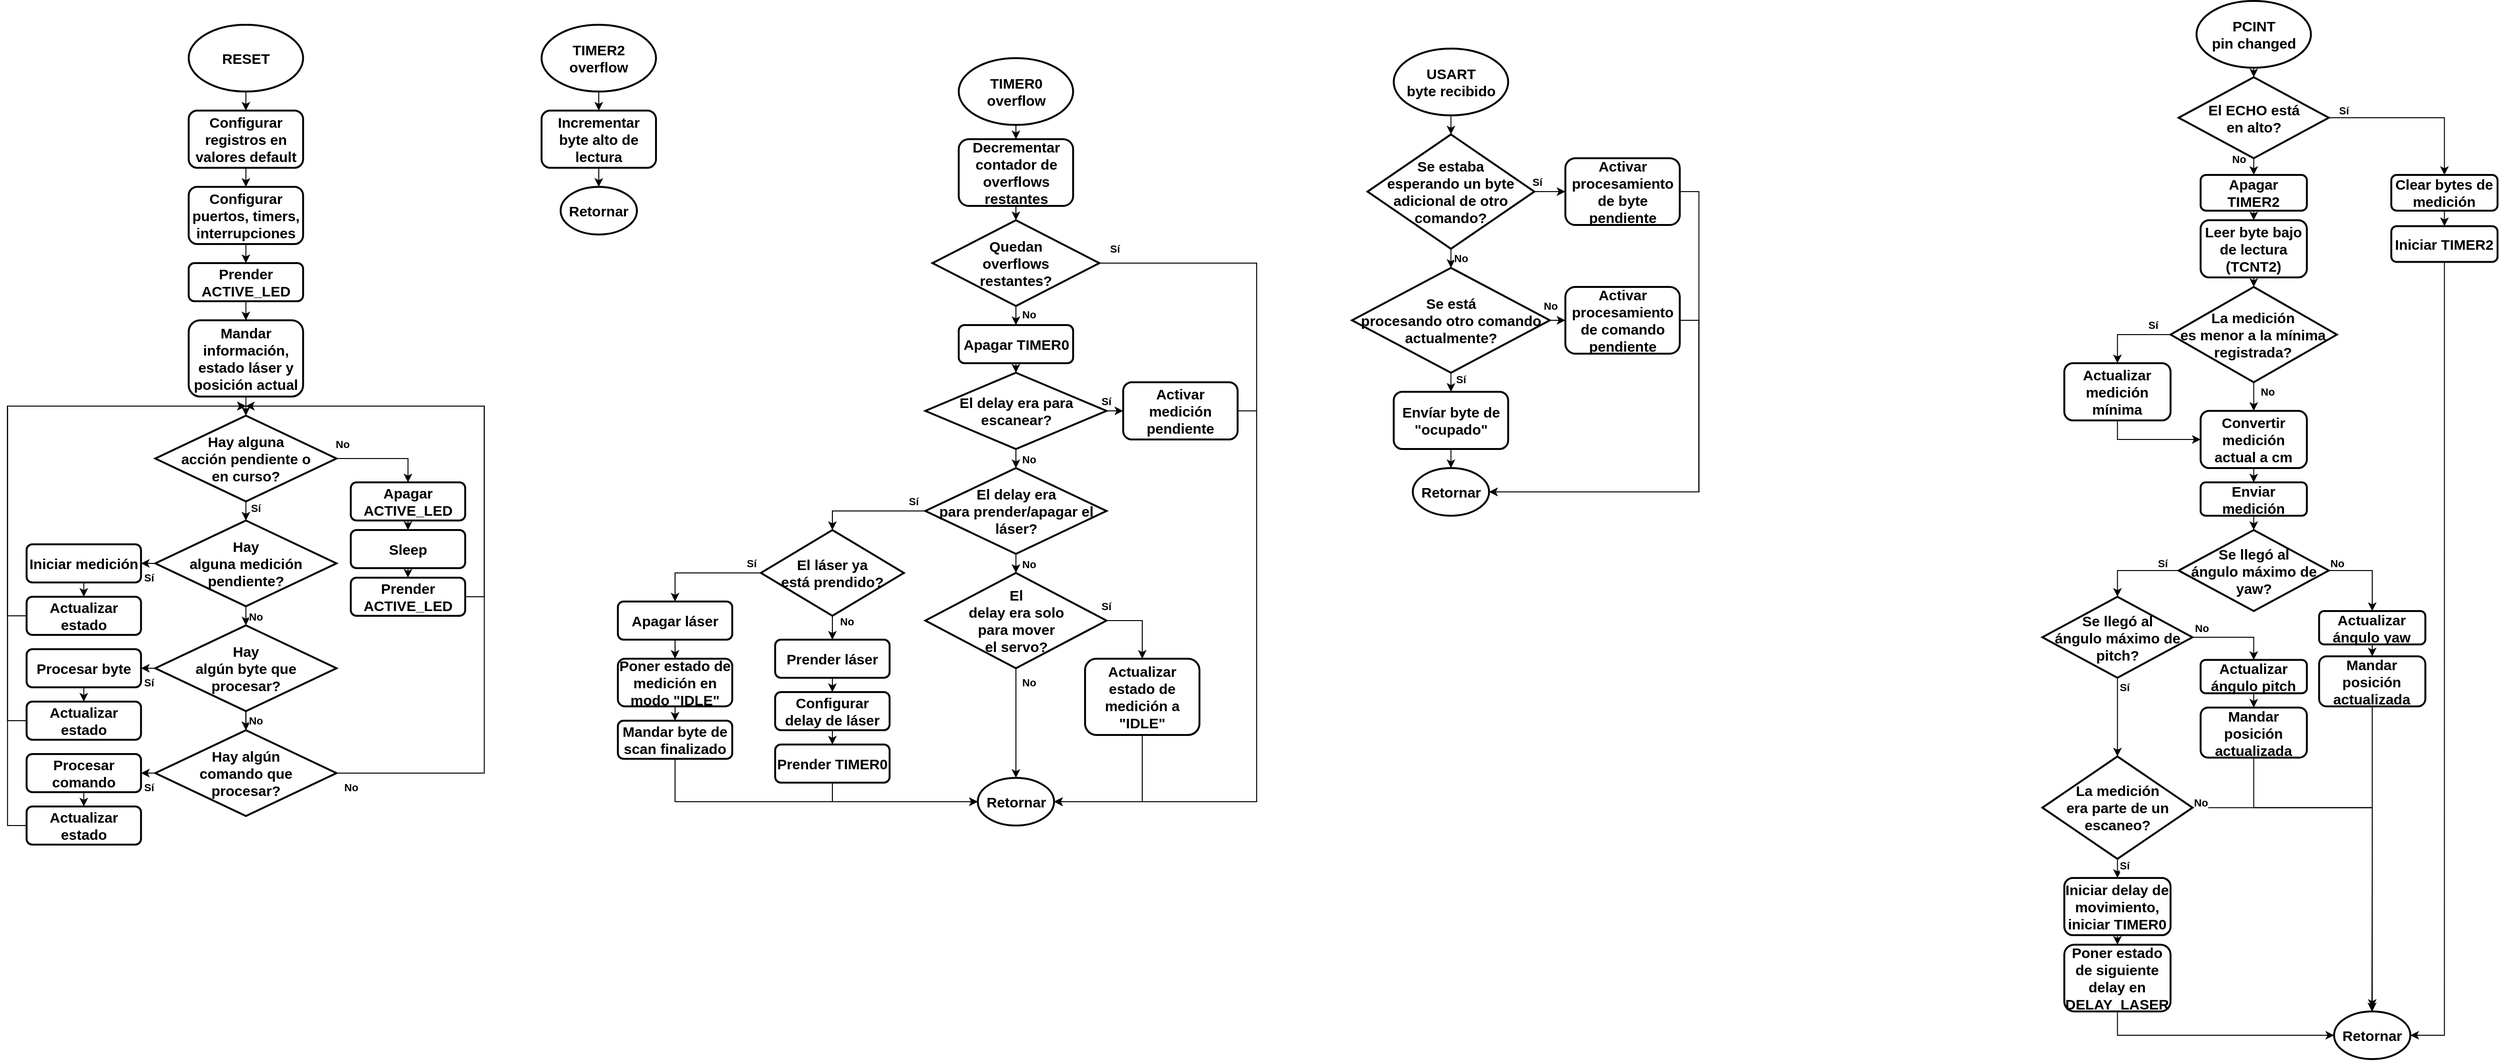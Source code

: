 <mxfile version="22.0.3" type="device">
  <diagram name="Page-1" id="x4ie3Mzu1vXqjYMbx4W9">
    <mxGraphModel dx="2922" dy="1228" grid="1" gridSize="10" guides="1" tooltips="1" connect="1" arrows="1" fold="1" page="1" pageScale="1" pageWidth="850" pageHeight="1100" math="0" shadow="0">
      <root>
        <mxCell id="0" />
        <mxCell id="1" parent="0" />
        <mxCell id="EXDuGgkbZWvS8G7htx2T-24" style="edgeStyle=orthogonalEdgeStyle;rounded=0;orthogonalLoop=1;jettySize=auto;html=1;exitX=0.5;exitY=1;exitDx=0;exitDy=0;entryX=0.5;entryY=0;entryDx=0;entryDy=0;" parent="1" source="EXDuGgkbZWvS8G7htx2T-1" target="EXDuGgkbZWvS8G7htx2T-2" edge="1">
          <mxGeometry relative="1" as="geometry" />
        </mxCell>
        <mxCell id="EXDuGgkbZWvS8G7htx2T-1" value="RESET" style="ellipse;whiteSpace=wrap;html=1;strokeWidth=2;fontSize=15;fontStyle=1" parent="1" vertex="1">
          <mxGeometry x="-590.11" y="65" width="120" height="70" as="geometry" />
        </mxCell>
        <mxCell id="EXDuGgkbZWvS8G7htx2T-25" style="edgeStyle=orthogonalEdgeStyle;rounded=0;orthogonalLoop=1;jettySize=auto;html=1;exitX=0.5;exitY=1;exitDx=0;exitDy=0;entryX=0.5;entryY=0;entryDx=0;entryDy=0;" parent="1" source="EXDuGgkbZWvS8G7htx2T-2" target="EXDuGgkbZWvS8G7htx2T-10" edge="1">
          <mxGeometry relative="1" as="geometry" />
        </mxCell>
        <mxCell id="EXDuGgkbZWvS8G7htx2T-2" value="Configurar registros en valores default" style="rounded=1;whiteSpace=wrap;html=1;strokeWidth=2;fontStyle=1;fontSize=15;" parent="1" vertex="1">
          <mxGeometry x="-590.11" y="155" width="120" height="60" as="geometry" />
        </mxCell>
        <mxCell id="EXDuGgkbZWvS8G7htx2T-127" style="edgeStyle=orthogonalEdgeStyle;rounded=0;orthogonalLoop=1;jettySize=auto;html=1;exitX=0.5;exitY=1;exitDx=0;exitDy=0;entryX=0.5;entryY=0;entryDx=0;entryDy=0;" parent="1" source="EXDuGgkbZWvS8G7htx2T-4" target="EXDuGgkbZWvS8G7htx2T-114" edge="1">
          <mxGeometry relative="1" as="geometry" />
        </mxCell>
        <mxCell id="EXDuGgkbZWvS8G7htx2T-4" value="USART&lt;br&gt;byte recibido" style="ellipse;whiteSpace=wrap;html=1;strokeWidth=2;fontSize=15;fontStyle=1" parent="1" vertex="1">
          <mxGeometry x="673.75" y="90" width="120" height="70" as="geometry" />
        </mxCell>
        <mxCell id="EXDuGgkbZWvS8G7htx2T-5" value="Retornar" style="ellipse;whiteSpace=wrap;html=1;strokeWidth=2;fontSize=15;fontStyle=1" parent="1" vertex="1">
          <mxGeometry x="-200" y="235" width="80" height="50" as="geometry" />
        </mxCell>
        <mxCell id="EXDuGgkbZWvS8G7htx2T-82" style="edgeStyle=orthogonalEdgeStyle;rounded=0;orthogonalLoop=1;jettySize=auto;html=1;exitX=0.5;exitY=1;exitDx=0;exitDy=0;entryX=0.5;entryY=0;entryDx=0;entryDy=0;" parent="1" source="EXDuGgkbZWvS8G7htx2T-6" target="EXDuGgkbZWvS8G7htx2T-71" edge="1">
          <mxGeometry relative="1" as="geometry" />
        </mxCell>
        <mxCell id="EXDuGgkbZWvS8G7htx2T-6" value="TIMER0&lt;br&gt;overflow" style="ellipse;whiteSpace=wrap;html=1;strokeWidth=2;fontSize=15;fontStyle=1" parent="1" vertex="1">
          <mxGeometry x="217.5" y="100" width="120" height="70" as="geometry" />
        </mxCell>
        <mxCell id="EXDuGgkbZWvS8G7htx2T-69" style="edgeStyle=orthogonalEdgeStyle;rounded=0;orthogonalLoop=1;jettySize=auto;html=1;exitX=0.5;exitY=1;exitDx=0;exitDy=0;entryX=0.5;entryY=0;entryDx=0;entryDy=0;" parent="1" source="EXDuGgkbZWvS8G7htx2T-7" target="EXDuGgkbZWvS8G7htx2T-68" edge="1">
          <mxGeometry relative="1" as="geometry" />
        </mxCell>
        <mxCell id="EXDuGgkbZWvS8G7htx2T-7" value="TIMER2&lt;br&gt;overflow" style="ellipse;whiteSpace=wrap;html=1;strokeWidth=2;fontSize=15;fontStyle=1" parent="1" vertex="1">
          <mxGeometry x="-220" y="65" width="120" height="70" as="geometry" />
        </mxCell>
        <mxCell id="U3W17LR9RMBSGNJ_wiev-40" style="edgeStyle=orthogonalEdgeStyle;rounded=0;orthogonalLoop=1;jettySize=auto;html=1;exitX=0.5;exitY=1;exitDx=0;exitDy=0;entryX=0.5;entryY=0;entryDx=0;entryDy=0;" edge="1" parent="1" source="EXDuGgkbZWvS8G7htx2T-9" target="U3W17LR9RMBSGNJ_wiev-2">
          <mxGeometry relative="1" as="geometry" />
        </mxCell>
        <mxCell id="EXDuGgkbZWvS8G7htx2T-9" value="PCINT&lt;br&gt;pin changed" style="ellipse;whiteSpace=wrap;html=1;strokeWidth=2;fontSize=15;fontStyle=1" parent="1" vertex="1">
          <mxGeometry x="1515.71" y="40" width="120" height="70" as="geometry" />
        </mxCell>
        <mxCell id="EXDuGgkbZWvS8G7htx2T-26" style="edgeStyle=orthogonalEdgeStyle;rounded=0;orthogonalLoop=1;jettySize=auto;html=1;exitX=0.5;exitY=1;exitDx=0;exitDy=0;entryX=0.5;entryY=0;entryDx=0;entryDy=0;" parent="1" source="EXDuGgkbZWvS8G7htx2T-10" target="EXDuGgkbZWvS8G7htx2T-13" edge="1">
          <mxGeometry relative="1" as="geometry" />
        </mxCell>
        <mxCell id="EXDuGgkbZWvS8G7htx2T-10" value="Configurar puertos, timers, interrupciones" style="rounded=1;whiteSpace=wrap;html=1;strokeWidth=2;fontStyle=1;fontSize=15;" parent="1" vertex="1">
          <mxGeometry x="-590.11" y="235" width="120" height="60" as="geometry" />
        </mxCell>
        <mxCell id="EXDuGgkbZWvS8G7htx2T-27" style="edgeStyle=orthogonalEdgeStyle;rounded=0;orthogonalLoop=1;jettySize=auto;html=1;exitX=0.5;exitY=1;exitDx=0;exitDy=0;entryX=0.5;entryY=0;entryDx=0;entryDy=0;" parent="1" source="EXDuGgkbZWvS8G7htx2T-13" target="EXDuGgkbZWvS8G7htx2T-14" edge="1">
          <mxGeometry relative="1" as="geometry" />
        </mxCell>
        <mxCell id="EXDuGgkbZWvS8G7htx2T-13" value="Prender ACTIVE_LED" style="rounded=1;whiteSpace=wrap;html=1;strokeWidth=2;fontStyle=1;fontSize=15;" parent="1" vertex="1">
          <mxGeometry x="-590.11" y="315" width="120" height="40" as="geometry" />
        </mxCell>
        <mxCell id="EXDuGgkbZWvS8G7htx2T-28" style="edgeStyle=orthogonalEdgeStyle;rounded=0;orthogonalLoop=1;jettySize=auto;html=1;exitX=0.5;exitY=1;exitDx=0;exitDy=0;entryX=0.5;entryY=0;entryDx=0;entryDy=0;" parent="1" source="EXDuGgkbZWvS8G7htx2T-14" target="EXDuGgkbZWvS8G7htx2T-16" edge="1">
          <mxGeometry relative="1" as="geometry" />
        </mxCell>
        <mxCell id="EXDuGgkbZWvS8G7htx2T-14" value="Mandar información, estado láser y posición actual" style="rounded=1;whiteSpace=wrap;html=1;strokeWidth=2;fontStyle=1;fontSize=15;" parent="1" vertex="1">
          <mxGeometry x="-590.11" y="375" width="120" height="80" as="geometry" />
        </mxCell>
        <mxCell id="EXDuGgkbZWvS8G7htx2T-29" style="edgeStyle=orthogonalEdgeStyle;rounded=0;orthogonalLoop=1;jettySize=auto;html=1;exitX=0.5;exitY=1;exitDx=0;exitDy=0;entryX=0.5;entryY=0;entryDx=0;entryDy=0;" parent="1" source="EXDuGgkbZWvS8G7htx2T-16" target="EXDuGgkbZWvS8G7htx2T-21" edge="1">
          <mxGeometry relative="1" as="geometry" />
        </mxCell>
        <mxCell id="EXDuGgkbZWvS8G7htx2T-66" value="Sí" style="edgeLabel;html=1;align=center;verticalAlign=middle;resizable=0;points=[];fontStyle=1" parent="EXDuGgkbZWvS8G7htx2T-29" vertex="1" connectable="0">
          <mxGeometry x="-0.346" y="2" relative="1" as="geometry">
            <mxPoint x="8" as="offset" />
          </mxGeometry>
        </mxCell>
        <mxCell id="EXDuGgkbZWvS8G7htx2T-32" style="edgeStyle=orthogonalEdgeStyle;rounded=0;orthogonalLoop=1;jettySize=auto;html=1;exitX=1;exitY=0.5;exitDx=0;exitDy=0;entryX=0.5;entryY=0;entryDx=0;entryDy=0;" parent="1" source="EXDuGgkbZWvS8G7htx2T-16" target="EXDuGgkbZWvS8G7htx2T-17" edge="1">
          <mxGeometry relative="1" as="geometry" />
        </mxCell>
        <mxCell id="EXDuGgkbZWvS8G7htx2T-67" value="No" style="edgeLabel;html=1;align=center;verticalAlign=middle;resizable=0;points=[];fontStyle=1" parent="EXDuGgkbZWvS8G7htx2T-32" vertex="1" connectable="0">
          <mxGeometry x="-0.715" y="-1" relative="1" as="geometry">
            <mxPoint x="-9" y="-16" as="offset" />
          </mxGeometry>
        </mxCell>
        <mxCell id="EXDuGgkbZWvS8G7htx2T-16" value="Hay alguna&lt;br&gt;acción pendiente o&lt;br&gt;en curso?" style="rhombus;whiteSpace=wrap;html=1;fontStyle=1;fontSize=15;strokeWidth=2;" parent="1" vertex="1">
          <mxGeometry x="-625.11" y="475" width="190" height="90" as="geometry" />
        </mxCell>
        <mxCell id="EXDuGgkbZWvS8G7htx2T-33" style="edgeStyle=orthogonalEdgeStyle;rounded=0;orthogonalLoop=1;jettySize=auto;html=1;exitX=0.5;exitY=1;exitDx=0;exitDy=0;entryX=0.5;entryY=0;entryDx=0;entryDy=0;" parent="1" source="EXDuGgkbZWvS8G7htx2T-17" target="EXDuGgkbZWvS8G7htx2T-18" edge="1">
          <mxGeometry relative="1" as="geometry" />
        </mxCell>
        <mxCell id="EXDuGgkbZWvS8G7htx2T-17" value="Apagar ACTIVE_LED" style="rounded=1;whiteSpace=wrap;html=1;strokeWidth=2;fontStyle=1;fontSize=15;" parent="1" vertex="1">
          <mxGeometry x="-420.11" y="545" width="120" height="40" as="geometry" />
        </mxCell>
        <mxCell id="EXDuGgkbZWvS8G7htx2T-34" style="edgeStyle=orthogonalEdgeStyle;rounded=0;orthogonalLoop=1;jettySize=auto;html=1;exitX=0.5;exitY=1;exitDx=0;exitDy=0;entryX=0.5;entryY=0;entryDx=0;entryDy=0;" parent="1" source="EXDuGgkbZWvS8G7htx2T-18" target="EXDuGgkbZWvS8G7htx2T-19" edge="1">
          <mxGeometry relative="1" as="geometry" />
        </mxCell>
        <mxCell id="EXDuGgkbZWvS8G7htx2T-18" value="Sleep" style="rounded=1;whiteSpace=wrap;html=1;strokeWidth=2;fontStyle=1;fontSize=15;" parent="1" vertex="1">
          <mxGeometry x="-420.11" y="595" width="120" height="40" as="geometry" />
        </mxCell>
        <mxCell id="EXDuGgkbZWvS8G7htx2T-35" style="edgeStyle=orthogonalEdgeStyle;rounded=0;orthogonalLoop=1;jettySize=auto;html=1;exitX=1;exitY=0.5;exitDx=0;exitDy=0;" parent="1" source="EXDuGgkbZWvS8G7htx2T-19" edge="1">
          <mxGeometry relative="1" as="geometry">
            <mxPoint x="-530.11" y="465" as="targetPoint" />
            <Array as="points">
              <mxPoint x="-280.11" y="665" />
              <mxPoint x="-280.11" y="465" />
            </Array>
          </mxGeometry>
        </mxCell>
        <mxCell id="EXDuGgkbZWvS8G7htx2T-19" value="Prender ACTIVE_LED" style="rounded=1;whiteSpace=wrap;html=1;strokeWidth=2;fontStyle=1;fontSize=15;" parent="1" vertex="1">
          <mxGeometry x="-420.11" y="645" width="120" height="40" as="geometry" />
        </mxCell>
        <mxCell id="EXDuGgkbZWvS8G7htx2T-30" style="edgeStyle=orthogonalEdgeStyle;rounded=0;orthogonalLoop=1;jettySize=auto;html=1;exitX=0.5;exitY=1;exitDx=0;exitDy=0;entryX=0.5;entryY=0;entryDx=0;entryDy=0;" parent="1" source="EXDuGgkbZWvS8G7htx2T-21" target="EXDuGgkbZWvS8G7htx2T-22" edge="1">
          <mxGeometry relative="1" as="geometry" />
        </mxCell>
        <mxCell id="EXDuGgkbZWvS8G7htx2T-65" value="No" style="edgeLabel;html=1;align=center;verticalAlign=middle;resizable=0;points=[];fontStyle=1" parent="EXDuGgkbZWvS8G7htx2T-30" vertex="1" connectable="0">
          <mxGeometry x="-0.26" relative="1" as="geometry">
            <mxPoint x="10" y="3" as="offset" />
          </mxGeometry>
        </mxCell>
        <mxCell id="EXDuGgkbZWvS8G7htx2T-38" style="edgeStyle=orthogonalEdgeStyle;rounded=0;orthogonalLoop=1;jettySize=auto;html=1;exitX=0;exitY=0.5;exitDx=0;exitDy=0;entryX=1;entryY=0.5;entryDx=0;entryDy=0;" parent="1" source="EXDuGgkbZWvS8G7htx2T-21" target="EXDuGgkbZWvS8G7htx2T-36" edge="1">
          <mxGeometry relative="1" as="geometry" />
        </mxCell>
        <mxCell id="EXDuGgkbZWvS8G7htx2T-62" value="Sí" style="edgeLabel;html=1;align=center;verticalAlign=middle;resizable=0;points=[];fontStyle=1" parent="EXDuGgkbZWvS8G7htx2T-38" vertex="1" connectable="0">
          <mxGeometry x="0.032" relative="1" as="geometry">
            <mxPoint y="15" as="offset" />
          </mxGeometry>
        </mxCell>
        <mxCell id="EXDuGgkbZWvS8G7htx2T-21" value="Hay&lt;br&gt;alguna medición pendiente?" style="rhombus;whiteSpace=wrap;html=1;fontStyle=1;fontSize=15;strokeWidth=2;" parent="1" vertex="1">
          <mxGeometry x="-625.11" y="585" width="190" height="90" as="geometry" />
        </mxCell>
        <mxCell id="EXDuGgkbZWvS8G7htx2T-31" style="edgeStyle=orthogonalEdgeStyle;rounded=0;orthogonalLoop=1;jettySize=auto;html=1;exitX=0.5;exitY=1;exitDx=0;exitDy=0;entryX=0.5;entryY=0;entryDx=0;entryDy=0;" parent="1" source="EXDuGgkbZWvS8G7htx2T-22" target="EXDuGgkbZWvS8G7htx2T-23" edge="1">
          <mxGeometry relative="1" as="geometry" />
        </mxCell>
        <mxCell id="EXDuGgkbZWvS8G7htx2T-41" style="edgeStyle=orthogonalEdgeStyle;rounded=0;orthogonalLoop=1;jettySize=auto;html=1;exitX=0;exitY=0.5;exitDx=0;exitDy=0;entryX=1;entryY=0.5;entryDx=0;entryDy=0;" parent="1" source="EXDuGgkbZWvS8G7htx2T-22" target="EXDuGgkbZWvS8G7htx2T-40" edge="1">
          <mxGeometry relative="1" as="geometry" />
        </mxCell>
        <mxCell id="EXDuGgkbZWvS8G7htx2T-61" value="Sí" style="edgeLabel;html=1;align=center;verticalAlign=middle;resizable=0;points=[];fontStyle=1" parent="EXDuGgkbZWvS8G7htx2T-41" vertex="1" connectable="0">
          <mxGeometry x="0.032" relative="1" as="geometry">
            <mxPoint y="15" as="offset" />
          </mxGeometry>
        </mxCell>
        <mxCell id="EXDuGgkbZWvS8G7htx2T-63" value="" style="edgeStyle=orthogonalEdgeStyle;rounded=0;orthogonalLoop=1;jettySize=auto;html=1;" parent="1" source="EXDuGgkbZWvS8G7htx2T-22" target="EXDuGgkbZWvS8G7htx2T-23" edge="1">
          <mxGeometry relative="1" as="geometry" />
        </mxCell>
        <mxCell id="EXDuGgkbZWvS8G7htx2T-64" value="No" style="edgeLabel;html=1;align=center;verticalAlign=middle;resizable=0;points=[];fontStyle=1" parent="EXDuGgkbZWvS8G7htx2T-63" vertex="1" connectable="0">
          <mxGeometry x="0.136" y="3" relative="1" as="geometry">
            <mxPoint x="13" y="4" as="offset" />
          </mxGeometry>
        </mxCell>
        <mxCell id="EXDuGgkbZWvS8G7htx2T-22" value="Hay&lt;br&gt;algún byte que&lt;br&gt;procesar?" style="rhombus;whiteSpace=wrap;html=1;fontStyle=1;fontSize=15;strokeWidth=2;" parent="1" vertex="1">
          <mxGeometry x="-625.11" y="695" width="190" height="90" as="geometry" />
        </mxCell>
        <mxCell id="EXDuGgkbZWvS8G7htx2T-56" style="edgeStyle=orthogonalEdgeStyle;rounded=0;orthogonalLoop=1;jettySize=auto;html=1;exitX=0;exitY=0.5;exitDx=0;exitDy=0;entryX=1;entryY=0.5;entryDx=0;entryDy=0;" parent="1" source="EXDuGgkbZWvS8G7htx2T-23" target="EXDuGgkbZWvS8G7htx2T-45" edge="1">
          <mxGeometry relative="1" as="geometry" />
        </mxCell>
        <mxCell id="EXDuGgkbZWvS8G7htx2T-60" value="Sí" style="edgeLabel;html=1;align=center;verticalAlign=middle;resizable=0;points=[];fontStyle=1" parent="EXDuGgkbZWvS8G7htx2T-56" vertex="1" connectable="0">
          <mxGeometry x="0.013" y="-4" relative="1" as="geometry">
            <mxPoint y="19" as="offset" />
          </mxGeometry>
        </mxCell>
        <mxCell id="EXDuGgkbZWvS8G7htx2T-57" style="edgeStyle=orthogonalEdgeStyle;rounded=0;orthogonalLoop=1;jettySize=auto;html=1;exitX=1;exitY=0.5;exitDx=0;exitDy=0;" parent="1" source="EXDuGgkbZWvS8G7htx2T-23" edge="1">
          <mxGeometry relative="1" as="geometry">
            <mxPoint x="-530.11" y="465" as="targetPoint" />
            <Array as="points">
              <mxPoint x="-280.11" y="850" />
              <mxPoint x="-280.11" y="465" />
            </Array>
          </mxGeometry>
        </mxCell>
        <mxCell id="EXDuGgkbZWvS8G7htx2T-58" value="No&lt;br&gt;" style="edgeLabel;html=1;align=center;verticalAlign=middle;resizable=0;points=[];fontStyle=1" parent="EXDuGgkbZWvS8G7htx2T-57" vertex="1" connectable="0">
          <mxGeometry x="-0.888" y="3" relative="1" as="geometry">
            <mxPoint x="-29" y="18" as="offset" />
          </mxGeometry>
        </mxCell>
        <mxCell id="EXDuGgkbZWvS8G7htx2T-23" value="Hay algún&lt;br&gt;comando que&lt;br&gt;procesar?" style="rhombus;whiteSpace=wrap;html=1;fontStyle=1;fontSize=15;strokeWidth=2;" parent="1" vertex="1">
          <mxGeometry x="-625.11" y="805" width="190" height="90" as="geometry" />
        </mxCell>
        <mxCell id="EXDuGgkbZWvS8G7htx2T-49" style="edgeStyle=orthogonalEdgeStyle;rounded=0;orthogonalLoop=1;jettySize=auto;html=1;exitX=0.5;exitY=1;exitDx=0;exitDy=0;entryX=0.5;entryY=0;entryDx=0;entryDy=0;" parent="1" source="EXDuGgkbZWvS8G7htx2T-36" target="EXDuGgkbZWvS8G7htx2T-46" edge="1">
          <mxGeometry relative="1" as="geometry" />
        </mxCell>
        <mxCell id="EXDuGgkbZWvS8G7htx2T-36" value="Iniciar medición" style="rounded=1;whiteSpace=wrap;html=1;strokeWidth=2;fontStyle=1;fontSize=15;" parent="1" vertex="1">
          <mxGeometry x="-760.11" y="610" width="120" height="40" as="geometry" />
        </mxCell>
        <mxCell id="EXDuGgkbZWvS8G7htx2T-52" style="edgeStyle=orthogonalEdgeStyle;rounded=0;orthogonalLoop=1;jettySize=auto;html=1;exitX=0.5;exitY=1;exitDx=0;exitDy=0;entryX=0.5;entryY=0;entryDx=0;entryDy=0;" parent="1" source="EXDuGgkbZWvS8G7htx2T-40" target="EXDuGgkbZWvS8G7htx2T-47" edge="1">
          <mxGeometry relative="1" as="geometry" />
        </mxCell>
        <mxCell id="EXDuGgkbZWvS8G7htx2T-40" value="Procesar byte" style="rounded=1;whiteSpace=wrap;html=1;strokeWidth=2;fontStyle=1;fontSize=15;" parent="1" vertex="1">
          <mxGeometry x="-760.11" y="720" width="120" height="40" as="geometry" />
        </mxCell>
        <mxCell id="EXDuGgkbZWvS8G7htx2T-54" style="edgeStyle=orthogonalEdgeStyle;rounded=0;orthogonalLoop=1;jettySize=auto;html=1;exitX=0.5;exitY=1;exitDx=0;exitDy=0;entryX=0.5;entryY=0;entryDx=0;entryDy=0;" parent="1" source="EXDuGgkbZWvS8G7htx2T-45" target="EXDuGgkbZWvS8G7htx2T-48" edge="1">
          <mxGeometry relative="1" as="geometry" />
        </mxCell>
        <mxCell id="EXDuGgkbZWvS8G7htx2T-45" value="Procesar comando" style="rounded=1;whiteSpace=wrap;html=1;strokeWidth=2;fontStyle=1;fontSize=15;" parent="1" vertex="1">
          <mxGeometry x="-760.11" y="830" width="120" height="40" as="geometry" />
        </mxCell>
        <mxCell id="EXDuGgkbZWvS8G7htx2T-50" style="edgeStyle=orthogonalEdgeStyle;rounded=0;orthogonalLoop=1;jettySize=auto;html=1;exitX=0;exitY=0.5;exitDx=0;exitDy=0;" parent="1" source="EXDuGgkbZWvS8G7htx2T-46" edge="1">
          <mxGeometry relative="1" as="geometry">
            <mxPoint x="-530.11" y="465" as="targetPoint" />
            <Array as="points">
              <mxPoint x="-780.11" y="685" />
              <mxPoint x="-780.11" y="465" />
            </Array>
          </mxGeometry>
        </mxCell>
        <mxCell id="EXDuGgkbZWvS8G7htx2T-46" value="Actualizar estado" style="rounded=1;whiteSpace=wrap;html=1;strokeWidth=2;fontStyle=1;fontSize=15;" parent="1" vertex="1">
          <mxGeometry x="-760.11" y="665" width="120" height="40" as="geometry" />
        </mxCell>
        <mxCell id="EXDuGgkbZWvS8G7htx2T-53" style="edgeStyle=orthogonalEdgeStyle;rounded=0;orthogonalLoop=1;jettySize=auto;html=1;exitX=0;exitY=0.5;exitDx=0;exitDy=0;" parent="1" source="EXDuGgkbZWvS8G7htx2T-47" edge="1">
          <mxGeometry relative="1" as="geometry">
            <mxPoint x="-530.11" y="465" as="targetPoint" />
            <Array as="points">
              <mxPoint x="-780.11" y="795" />
              <mxPoint x="-780.11" y="465" />
            </Array>
          </mxGeometry>
        </mxCell>
        <mxCell id="EXDuGgkbZWvS8G7htx2T-47" value="Actualizar estado" style="rounded=1;whiteSpace=wrap;html=1;strokeWidth=2;fontStyle=1;fontSize=15;" parent="1" vertex="1">
          <mxGeometry x="-760.11" y="775" width="120" height="40" as="geometry" />
        </mxCell>
        <mxCell id="EXDuGgkbZWvS8G7htx2T-55" style="edgeStyle=orthogonalEdgeStyle;rounded=0;orthogonalLoop=1;jettySize=auto;html=1;exitX=0;exitY=0.5;exitDx=0;exitDy=0;" parent="1" source="EXDuGgkbZWvS8G7htx2T-48" edge="1">
          <mxGeometry relative="1" as="geometry">
            <mxPoint x="-530.11" y="465" as="targetPoint" />
            <Array as="points">
              <mxPoint x="-780.11" y="905" />
              <mxPoint x="-780.11" y="465" />
            </Array>
          </mxGeometry>
        </mxCell>
        <mxCell id="EXDuGgkbZWvS8G7htx2T-48" value="Actualizar estado" style="rounded=1;whiteSpace=wrap;html=1;strokeWidth=2;fontStyle=1;fontSize=15;" parent="1" vertex="1">
          <mxGeometry x="-760.11" y="885" width="120" height="40" as="geometry" />
        </mxCell>
        <mxCell id="EXDuGgkbZWvS8G7htx2T-70" style="edgeStyle=orthogonalEdgeStyle;rounded=0;orthogonalLoop=1;jettySize=auto;html=1;exitX=0.5;exitY=1;exitDx=0;exitDy=0;entryX=0.5;entryY=0;entryDx=0;entryDy=0;" parent="1" source="EXDuGgkbZWvS8G7htx2T-68" target="EXDuGgkbZWvS8G7htx2T-5" edge="1">
          <mxGeometry relative="1" as="geometry" />
        </mxCell>
        <mxCell id="EXDuGgkbZWvS8G7htx2T-68" value="Incrementar byte alto de lectura" style="rounded=1;whiteSpace=wrap;html=1;strokeWidth=2;fontStyle=1;fontSize=15;" parent="1" vertex="1">
          <mxGeometry x="-220" y="155" width="120" height="60" as="geometry" />
        </mxCell>
        <mxCell id="EXDuGgkbZWvS8G7htx2T-81" style="edgeStyle=orthogonalEdgeStyle;rounded=0;orthogonalLoop=1;jettySize=auto;html=1;exitX=0.5;exitY=1;exitDx=0;exitDy=0;entryX=0.5;entryY=0;entryDx=0;entryDy=0;" parent="1" source="EXDuGgkbZWvS8G7htx2T-71" target="EXDuGgkbZWvS8G7htx2T-72" edge="1">
          <mxGeometry relative="1" as="geometry" />
        </mxCell>
        <mxCell id="EXDuGgkbZWvS8G7htx2T-71" value="Decrementar contador de overflows restantes" style="rounded=1;whiteSpace=wrap;html=1;strokeWidth=2;fontStyle=1;fontSize=15;" parent="1" vertex="1">
          <mxGeometry x="217.5" y="185" width="120" height="70" as="geometry" />
        </mxCell>
        <mxCell id="EXDuGgkbZWvS8G7htx2T-131" style="edgeStyle=orthogonalEdgeStyle;rounded=0;orthogonalLoop=1;jettySize=auto;html=1;exitX=1;exitY=0.5;exitDx=0;exitDy=0;entryX=1;entryY=0.5;entryDx=0;entryDy=0;" parent="1" source="EXDuGgkbZWvS8G7htx2T-72" target="EXDuGgkbZWvS8G7htx2T-73" edge="1">
          <mxGeometry relative="1" as="geometry">
            <Array as="points">
              <mxPoint x="530" y="315" />
              <mxPoint x="530" y="880" />
            </Array>
          </mxGeometry>
        </mxCell>
        <mxCell id="EXDuGgkbZWvS8G7htx2T-132" value="Sí" style="edgeLabel;html=1;align=center;verticalAlign=middle;resizable=0;points=[];fontStyle=1" parent="EXDuGgkbZWvS8G7htx2T-131" vertex="1" connectable="0">
          <mxGeometry x="-0.897" y="-1" relative="1" as="geometry">
            <mxPoint x="-33" y="-16" as="offset" />
          </mxGeometry>
        </mxCell>
        <mxCell id="EXDuGgkbZWvS8G7htx2T-72" value="Quedan&lt;br&gt;overflows&lt;br&gt;restantes?" style="rhombus;whiteSpace=wrap;html=1;fontStyle=1;fontSize=15;strokeWidth=2;" parent="1" vertex="1">
          <mxGeometry x="190" y="270" width="175" height="90" as="geometry" />
        </mxCell>
        <mxCell id="EXDuGgkbZWvS8G7htx2T-73" value="Retornar" style="ellipse;whiteSpace=wrap;html=1;strokeWidth=2;fontSize=15;fontStyle=1" parent="1" vertex="1">
          <mxGeometry x="237.5" y="855" width="80" height="50" as="geometry" />
        </mxCell>
        <mxCell id="EXDuGgkbZWvS8G7htx2T-80" style="edgeStyle=orthogonalEdgeStyle;rounded=0;orthogonalLoop=1;jettySize=auto;html=1;exitX=0.5;exitY=1;exitDx=0;exitDy=0;entryX=0.5;entryY=0;entryDx=0;entryDy=0;" parent="1" source="EXDuGgkbZWvS8G7htx2T-74" target="EXDuGgkbZWvS8G7htx2T-75" edge="1">
          <mxGeometry relative="1" as="geometry" />
        </mxCell>
        <mxCell id="EXDuGgkbZWvS8G7htx2T-74" value="Apagar TIMER0" style="rounded=1;whiteSpace=wrap;html=1;strokeWidth=2;fontStyle=1;fontSize=15;" parent="1" vertex="1">
          <mxGeometry x="217.5" y="380" width="120" height="40" as="geometry" />
        </mxCell>
        <mxCell id="EXDuGgkbZWvS8G7htx2T-83" style="edgeStyle=orthogonalEdgeStyle;rounded=0;orthogonalLoop=1;jettySize=auto;html=1;exitX=0.5;exitY=1;exitDx=0;exitDy=0;entryX=0.5;entryY=0;entryDx=0;entryDy=0;" parent="1" source="EXDuGgkbZWvS8G7htx2T-75" target="EXDuGgkbZWvS8G7htx2T-76" edge="1">
          <mxGeometry relative="1" as="geometry" />
        </mxCell>
        <mxCell id="EXDuGgkbZWvS8G7htx2T-135" value="No" style="edgeLabel;html=1;align=center;verticalAlign=middle;resizable=0;points=[];fontStyle=1" parent="EXDuGgkbZWvS8G7htx2T-83" vertex="1" connectable="0">
          <mxGeometry x="-0.452" y="2" relative="1" as="geometry">
            <mxPoint x="11" y="5" as="offset" />
          </mxGeometry>
        </mxCell>
        <mxCell id="EXDuGgkbZWvS8G7htx2T-90" style="edgeStyle=orthogonalEdgeStyle;rounded=0;orthogonalLoop=1;jettySize=auto;html=1;exitX=1;exitY=0.5;exitDx=0;exitDy=0;entryX=0;entryY=0.5;entryDx=0;entryDy=0;" parent="1" source="EXDuGgkbZWvS8G7htx2T-75" target="EXDuGgkbZWvS8G7htx2T-89" edge="1">
          <mxGeometry relative="1" as="geometry" />
        </mxCell>
        <mxCell id="EXDuGgkbZWvS8G7htx2T-134" value="Sí" style="edgeLabel;html=1;align=center;verticalAlign=middle;resizable=0;points=[];fontStyle=1" parent="EXDuGgkbZWvS8G7htx2T-90" vertex="1" connectable="0">
          <mxGeometry x="-0.024" y="-1" relative="1" as="geometry">
            <mxPoint x="-9" y="-11" as="offset" />
          </mxGeometry>
        </mxCell>
        <mxCell id="EXDuGgkbZWvS8G7htx2T-75" value="El delay era para escanear?" style="rhombus;whiteSpace=wrap;html=1;fontStyle=1;fontSize=15;strokeWidth=2;" parent="1" vertex="1">
          <mxGeometry x="182.5" y="430" width="190" height="80" as="geometry" />
        </mxCell>
        <mxCell id="EXDuGgkbZWvS8G7htx2T-84" style="edgeStyle=orthogonalEdgeStyle;rounded=0;orthogonalLoop=1;jettySize=auto;html=1;exitX=0.5;exitY=1;exitDx=0;exitDy=0;entryX=0.5;entryY=0;entryDx=0;entryDy=0;" parent="1" source="EXDuGgkbZWvS8G7htx2T-76" target="EXDuGgkbZWvS8G7htx2T-77" edge="1">
          <mxGeometry relative="1" as="geometry" />
        </mxCell>
        <mxCell id="EXDuGgkbZWvS8G7htx2T-136" value="No" style="edgeLabel;html=1;align=center;verticalAlign=middle;resizable=0;points=[];fontStyle=1" parent="EXDuGgkbZWvS8G7htx2T-84" vertex="1" connectable="0">
          <mxGeometry x="0.03" y="3" relative="1" as="geometry">
            <mxPoint x="10" as="offset" />
          </mxGeometry>
        </mxCell>
        <mxCell id="EXDuGgkbZWvS8G7htx2T-93" style="edgeStyle=orthogonalEdgeStyle;rounded=0;orthogonalLoop=1;jettySize=auto;html=1;exitX=0;exitY=0.5;exitDx=0;exitDy=0;entryX=0.5;entryY=0;entryDx=0;entryDy=0;" parent="1" source="EXDuGgkbZWvS8G7htx2T-76" target="EXDuGgkbZWvS8G7htx2T-92" edge="1">
          <mxGeometry relative="1" as="geometry" />
        </mxCell>
        <mxCell id="EXDuGgkbZWvS8G7htx2T-140" value="Sí" style="edgeLabel;html=1;align=center;verticalAlign=middle;resizable=0;points=[];fontStyle=1" parent="EXDuGgkbZWvS8G7htx2T-93" vertex="1" connectable="0">
          <mxGeometry x="-0.218" relative="1" as="geometry">
            <mxPoint x="33" y="-10" as="offset" />
          </mxGeometry>
        </mxCell>
        <mxCell id="EXDuGgkbZWvS8G7htx2T-76" value="El delay era&lt;br&gt;para prender/apagar el láser?" style="rhombus;whiteSpace=wrap;html=1;fontStyle=1;fontSize=15;strokeWidth=2;" parent="1" vertex="1">
          <mxGeometry x="182.5" y="530" width="190" height="90" as="geometry" />
        </mxCell>
        <mxCell id="EXDuGgkbZWvS8G7htx2T-78" style="edgeStyle=orthogonalEdgeStyle;rounded=0;orthogonalLoop=1;jettySize=auto;html=1;exitX=0.5;exitY=1;exitDx=0;exitDy=0;entryX=0.5;entryY=0;entryDx=0;entryDy=0;" parent="1" source="EXDuGgkbZWvS8G7htx2T-77" target="EXDuGgkbZWvS8G7htx2T-73" edge="1">
          <mxGeometry relative="1" as="geometry">
            <mxPoint x="277.5" y="830" as="targetPoint" />
          </mxGeometry>
        </mxCell>
        <mxCell id="EXDuGgkbZWvS8G7htx2T-137" value="No" style="edgeLabel;html=1;align=center;verticalAlign=middle;resizable=0;points=[];fontStyle=1" parent="EXDuGgkbZWvS8G7htx2T-78" vertex="1" connectable="0">
          <mxGeometry x="0.235" y="-1" relative="1" as="geometry">
            <mxPoint x="14" y="-56" as="offset" />
          </mxGeometry>
        </mxCell>
        <mxCell id="EXDuGgkbZWvS8G7htx2T-108" style="edgeStyle=orthogonalEdgeStyle;rounded=0;orthogonalLoop=1;jettySize=auto;html=1;exitX=1;exitY=0.5;exitDx=0;exitDy=0;entryX=0.5;entryY=0;entryDx=0;entryDy=0;" parent="1" source="EXDuGgkbZWvS8G7htx2T-77" target="EXDuGgkbZWvS8G7htx2T-107" edge="1">
          <mxGeometry relative="1" as="geometry" />
        </mxCell>
        <mxCell id="EXDuGgkbZWvS8G7htx2T-139" value="Sí" style="edgeLabel;html=1;align=center;verticalAlign=middle;resizable=0;points=[];fontStyle=1" parent="EXDuGgkbZWvS8G7htx2T-108" vertex="1" connectable="0">
          <mxGeometry x="-0.34" y="2" relative="1" as="geometry">
            <mxPoint x="-26" y="-13" as="offset" />
          </mxGeometry>
        </mxCell>
        <mxCell id="EXDuGgkbZWvS8G7htx2T-77" value="El&lt;br&gt;delay era solo&lt;br&gt;para mover&lt;br&gt;el servo?" style="rhombus;whiteSpace=wrap;html=1;fontStyle=1;fontSize=15;strokeWidth=2;" parent="1" vertex="1">
          <mxGeometry x="182.5" y="640" width="190" height="100" as="geometry" />
        </mxCell>
        <mxCell id="EXDuGgkbZWvS8G7htx2T-79" style="edgeStyle=orthogonalEdgeStyle;rounded=0;orthogonalLoop=1;jettySize=auto;html=1;exitX=0.5;exitY=1;exitDx=0;exitDy=0;entryX=0.5;entryY=0;entryDx=0;entryDy=0;" parent="1" source="EXDuGgkbZWvS8G7htx2T-72" target="EXDuGgkbZWvS8G7htx2T-74" edge="1">
          <mxGeometry relative="1" as="geometry" />
        </mxCell>
        <mxCell id="EXDuGgkbZWvS8G7htx2T-133" value="No" style="edgeLabel;html=1;align=center;verticalAlign=middle;resizable=0;points=[];fontStyle=1" parent="EXDuGgkbZWvS8G7htx2T-79" vertex="1" connectable="0">
          <mxGeometry x="-0.09" relative="1" as="geometry">
            <mxPoint x="13" as="offset" />
          </mxGeometry>
        </mxCell>
        <mxCell id="EXDuGgkbZWvS8G7htx2T-110" style="edgeStyle=orthogonalEdgeStyle;rounded=0;orthogonalLoop=1;jettySize=auto;html=1;exitX=1;exitY=0.5;exitDx=0;exitDy=0;entryX=1;entryY=0.5;entryDx=0;entryDy=0;" parent="1" source="EXDuGgkbZWvS8G7htx2T-89" target="EXDuGgkbZWvS8G7htx2T-73" edge="1">
          <mxGeometry relative="1" as="geometry" />
        </mxCell>
        <mxCell id="EXDuGgkbZWvS8G7htx2T-89" value="Activar medición pendiente" style="rounded=1;whiteSpace=wrap;html=1;strokeWidth=2;fontStyle=1;fontSize=15;" parent="1" vertex="1">
          <mxGeometry x="390" y="440" width="120" height="60" as="geometry" />
        </mxCell>
        <mxCell id="EXDuGgkbZWvS8G7htx2T-100" style="edgeStyle=orthogonalEdgeStyle;rounded=0;orthogonalLoop=1;jettySize=auto;html=1;exitX=0;exitY=0.5;exitDx=0;exitDy=0;entryX=0.5;entryY=0;entryDx=0;entryDy=0;" parent="1" source="EXDuGgkbZWvS8G7htx2T-92" target="EXDuGgkbZWvS8G7htx2T-94" edge="1">
          <mxGeometry relative="1" as="geometry" />
        </mxCell>
        <mxCell id="EXDuGgkbZWvS8G7htx2T-141" value="Sí" style="edgeLabel;html=1;align=center;verticalAlign=middle;resizable=0;points=[];fontStyle=1" parent="EXDuGgkbZWvS8G7htx2T-100" vertex="1" connectable="0">
          <mxGeometry x="-0.554" y="-1" relative="1" as="geometry">
            <mxPoint x="17" y="-9" as="offset" />
          </mxGeometry>
        </mxCell>
        <mxCell id="EXDuGgkbZWvS8G7htx2T-104" style="edgeStyle=orthogonalEdgeStyle;rounded=0;orthogonalLoop=1;jettySize=auto;html=1;exitX=0.5;exitY=1;exitDx=0;exitDy=0;entryX=0.5;entryY=0;entryDx=0;entryDy=0;" parent="1" source="EXDuGgkbZWvS8G7htx2T-92" target="EXDuGgkbZWvS8G7htx2T-103" edge="1">
          <mxGeometry relative="1" as="geometry" />
        </mxCell>
        <mxCell id="EXDuGgkbZWvS8G7htx2T-142" value="No" style="edgeLabel;html=1;align=center;verticalAlign=middle;resizable=0;points=[];fontStyle=1" parent="EXDuGgkbZWvS8G7htx2T-104" vertex="1" connectable="0">
          <mxGeometry x="-0.399" y="2" relative="1" as="geometry">
            <mxPoint x="13" y="-2" as="offset" />
          </mxGeometry>
        </mxCell>
        <mxCell id="EXDuGgkbZWvS8G7htx2T-92" value="El láser ya&lt;br&gt;está prendido?" style="rhombus;whiteSpace=wrap;html=1;fontStyle=1;fontSize=15;strokeWidth=2;" parent="1" vertex="1">
          <mxGeometry x="10" y="595" width="150" height="90" as="geometry" />
        </mxCell>
        <mxCell id="EXDuGgkbZWvS8G7htx2T-97" style="edgeStyle=orthogonalEdgeStyle;rounded=0;orthogonalLoop=1;jettySize=auto;html=1;exitX=0.5;exitY=1;exitDx=0;exitDy=0;entryX=0.5;entryY=0;entryDx=0;entryDy=0;" parent="1" source="EXDuGgkbZWvS8G7htx2T-94" target="EXDuGgkbZWvS8G7htx2T-96" edge="1">
          <mxGeometry relative="1" as="geometry" />
        </mxCell>
        <mxCell id="EXDuGgkbZWvS8G7htx2T-94" value="Apagar láser" style="rounded=1;whiteSpace=wrap;html=1;strokeWidth=2;fontStyle=1;fontSize=15;" parent="1" vertex="1">
          <mxGeometry x="-140" y="670" width="120" height="40" as="geometry" />
        </mxCell>
        <mxCell id="EXDuGgkbZWvS8G7htx2T-99" style="edgeStyle=orthogonalEdgeStyle;rounded=0;orthogonalLoop=1;jettySize=auto;html=1;exitX=0.5;exitY=1;exitDx=0;exitDy=0;entryX=0.5;entryY=0;entryDx=0;entryDy=0;" parent="1" source="EXDuGgkbZWvS8G7htx2T-96" target="EXDuGgkbZWvS8G7htx2T-98" edge="1">
          <mxGeometry relative="1" as="geometry" />
        </mxCell>
        <mxCell id="EXDuGgkbZWvS8G7htx2T-96" value="Poner estado de medición en modo &quot;IDLE&quot;" style="rounded=1;whiteSpace=wrap;html=1;strokeWidth=2;fontStyle=1;fontSize=15;" parent="1" vertex="1">
          <mxGeometry x="-140" y="730" width="120" height="50" as="geometry" />
        </mxCell>
        <mxCell id="EXDuGgkbZWvS8G7htx2T-112" style="edgeStyle=orthogonalEdgeStyle;rounded=0;orthogonalLoop=1;jettySize=auto;html=1;exitX=0.5;exitY=1;exitDx=0;exitDy=0;entryX=0;entryY=0.5;entryDx=0;entryDy=0;" parent="1" source="EXDuGgkbZWvS8G7htx2T-98" target="EXDuGgkbZWvS8G7htx2T-73" edge="1">
          <mxGeometry relative="1" as="geometry" />
        </mxCell>
        <mxCell id="EXDuGgkbZWvS8G7htx2T-98" value="Mandar byte de scan finalizado" style="rounded=1;whiteSpace=wrap;html=1;strokeWidth=2;fontStyle=1;fontSize=15;" parent="1" vertex="1">
          <mxGeometry x="-140" y="795" width="120" height="40" as="geometry" />
        </mxCell>
        <mxCell id="EXDuGgkbZWvS8G7htx2T-106" style="edgeStyle=orthogonalEdgeStyle;rounded=0;orthogonalLoop=1;jettySize=auto;html=1;exitX=0.5;exitY=1;exitDx=0;exitDy=0;entryX=0.5;entryY=0;entryDx=0;entryDy=0;" parent="1" source="EXDuGgkbZWvS8G7htx2T-101" target="EXDuGgkbZWvS8G7htx2T-102" edge="1">
          <mxGeometry relative="1" as="geometry" />
        </mxCell>
        <mxCell id="EXDuGgkbZWvS8G7htx2T-101" value="Configurar delay de láser" style="rounded=1;whiteSpace=wrap;html=1;strokeWidth=2;fontStyle=1;fontSize=15;" parent="1" vertex="1">
          <mxGeometry x="25" y="765" width="120" height="40" as="geometry" />
        </mxCell>
        <mxCell id="EXDuGgkbZWvS8G7htx2T-111" style="edgeStyle=orthogonalEdgeStyle;rounded=0;orthogonalLoop=1;jettySize=auto;html=1;exitX=0.5;exitY=1;exitDx=0;exitDy=0;entryX=0;entryY=0.5;entryDx=0;entryDy=0;" parent="1" source="EXDuGgkbZWvS8G7htx2T-102" target="EXDuGgkbZWvS8G7htx2T-73" edge="1">
          <mxGeometry relative="1" as="geometry" />
        </mxCell>
        <mxCell id="EXDuGgkbZWvS8G7htx2T-102" value="Prender TIMER0" style="rounded=1;whiteSpace=wrap;html=1;strokeWidth=2;fontStyle=1;fontSize=15;" parent="1" vertex="1">
          <mxGeometry x="25" y="820" width="120" height="40" as="geometry" />
        </mxCell>
        <mxCell id="EXDuGgkbZWvS8G7htx2T-105" style="edgeStyle=orthogonalEdgeStyle;rounded=0;orthogonalLoop=1;jettySize=auto;html=1;exitX=0.5;exitY=1;exitDx=0;exitDy=0;entryX=0.5;entryY=0;entryDx=0;entryDy=0;" parent="1" source="EXDuGgkbZWvS8G7htx2T-103" target="EXDuGgkbZWvS8G7htx2T-101" edge="1">
          <mxGeometry relative="1" as="geometry" />
        </mxCell>
        <mxCell id="EXDuGgkbZWvS8G7htx2T-103" value="Prender láser" style="rounded=1;whiteSpace=wrap;html=1;strokeWidth=2;fontStyle=1;fontSize=15;" parent="1" vertex="1">
          <mxGeometry x="25" y="710" width="120" height="40" as="geometry" />
        </mxCell>
        <mxCell id="EXDuGgkbZWvS8G7htx2T-109" style="edgeStyle=orthogonalEdgeStyle;rounded=0;orthogonalLoop=1;jettySize=auto;html=1;exitX=0.5;exitY=1;exitDx=0;exitDy=0;entryX=1;entryY=0.5;entryDx=0;entryDy=0;" parent="1" source="EXDuGgkbZWvS8G7htx2T-107" target="EXDuGgkbZWvS8G7htx2T-73" edge="1">
          <mxGeometry relative="1" as="geometry" />
        </mxCell>
        <mxCell id="EXDuGgkbZWvS8G7htx2T-107" value="Actualizar estado de medición a &quot;IDLE&quot;" style="rounded=1;whiteSpace=wrap;html=1;strokeWidth=2;fontStyle=1;fontSize=15;" parent="1" vertex="1">
          <mxGeometry x="350" y="730" width="120" height="80" as="geometry" />
        </mxCell>
        <mxCell id="EXDuGgkbZWvS8G7htx2T-123" style="edgeStyle=orthogonalEdgeStyle;rounded=0;orthogonalLoop=1;jettySize=auto;html=1;exitX=1;exitY=0.5;exitDx=0;exitDy=0;entryX=0;entryY=0.5;entryDx=0;entryDy=0;" parent="1" source="EXDuGgkbZWvS8G7htx2T-114" target="EXDuGgkbZWvS8G7htx2T-121" edge="1">
          <mxGeometry relative="1" as="geometry" />
        </mxCell>
        <mxCell id="EXDuGgkbZWvS8G7htx2T-144" value="Sí" style="edgeLabel;html=1;align=center;verticalAlign=middle;resizable=0;points=[];fontStyle=1" parent="EXDuGgkbZWvS8G7htx2T-123" vertex="1" connectable="0">
          <mxGeometry x="0.038" y="-2" relative="1" as="geometry">
            <mxPoint x="-15" y="-12" as="offset" />
          </mxGeometry>
        </mxCell>
        <mxCell id="EXDuGgkbZWvS8G7htx2T-128" style="edgeStyle=orthogonalEdgeStyle;rounded=0;orthogonalLoop=1;jettySize=auto;html=1;exitX=0.5;exitY=1;exitDx=0;exitDy=0;entryX=0.5;entryY=0;entryDx=0;entryDy=0;" parent="1" source="EXDuGgkbZWvS8G7htx2T-114" target="EXDuGgkbZWvS8G7htx2T-115" edge="1">
          <mxGeometry relative="1" as="geometry" />
        </mxCell>
        <mxCell id="EXDuGgkbZWvS8G7htx2T-148" value="No" style="edgeLabel;html=1;align=center;verticalAlign=middle;resizable=0;points=[];fontStyle=1" parent="EXDuGgkbZWvS8G7htx2T-128" vertex="1" connectable="0">
          <mxGeometry x="-0.082" y="4" relative="1" as="geometry">
            <mxPoint x="6" y="1" as="offset" />
          </mxGeometry>
        </mxCell>
        <mxCell id="EXDuGgkbZWvS8G7htx2T-114" value="Se estaba&lt;br&gt;esperando un byte adicional de otro comando?" style="rhombus;whiteSpace=wrap;html=1;fontStyle=1;fontSize=15;strokeWidth=2;" parent="1" vertex="1">
          <mxGeometry x="646.25" y="180" width="175" height="120" as="geometry" />
        </mxCell>
        <mxCell id="EXDuGgkbZWvS8G7htx2T-124" style="edgeStyle=orthogonalEdgeStyle;rounded=0;orthogonalLoop=1;jettySize=auto;html=1;exitX=1;exitY=0.5;exitDx=0;exitDy=0;entryX=0;entryY=0.5;entryDx=0;entryDy=0;" parent="1" source="EXDuGgkbZWvS8G7htx2T-115" target="EXDuGgkbZWvS8G7htx2T-122" edge="1">
          <mxGeometry relative="1" as="geometry" />
        </mxCell>
        <mxCell id="EXDuGgkbZWvS8G7htx2T-145" value="No" style="edgeLabel;html=1;align=center;verticalAlign=middle;resizable=0;points=[];fontStyle=1" parent="EXDuGgkbZWvS8G7htx2T-124" vertex="1" connectable="0">
          <mxGeometry x="-0.012" y="4" relative="1" as="geometry">
            <mxPoint x="-8" y="-11" as="offset" />
          </mxGeometry>
        </mxCell>
        <mxCell id="EXDuGgkbZWvS8G7htx2T-129" style="edgeStyle=orthogonalEdgeStyle;rounded=0;orthogonalLoop=1;jettySize=auto;html=1;exitX=0.5;exitY=1;exitDx=0;exitDy=0;entryX=0.5;entryY=0;entryDx=0;entryDy=0;" parent="1" source="EXDuGgkbZWvS8G7htx2T-115" target="EXDuGgkbZWvS8G7htx2T-118" edge="1">
          <mxGeometry relative="1" as="geometry" />
        </mxCell>
        <mxCell id="EXDuGgkbZWvS8G7htx2T-146" value="Sí" style="edgeLabel;html=1;align=center;verticalAlign=middle;resizable=0;points=[];fontStyle=1" parent="EXDuGgkbZWvS8G7htx2T-129" vertex="1" connectable="0">
          <mxGeometry x="-0.341" y="3" relative="1" as="geometry">
            <mxPoint x="7" as="offset" />
          </mxGeometry>
        </mxCell>
        <mxCell id="EXDuGgkbZWvS8G7htx2T-115" value="Se está&lt;br&gt;procesando otro comando actualmente?" style="rhombus;whiteSpace=wrap;html=1;fontStyle=1;fontSize=15;strokeWidth=2;" parent="1" vertex="1">
          <mxGeometry x="630" y="320" width="207.5" height="110" as="geometry" />
        </mxCell>
        <mxCell id="EXDuGgkbZWvS8G7htx2T-130" style="edgeStyle=orthogonalEdgeStyle;rounded=0;orthogonalLoop=1;jettySize=auto;html=1;exitX=0.5;exitY=1;exitDx=0;exitDy=0;entryX=0.5;entryY=0;entryDx=0;entryDy=0;" parent="1" source="EXDuGgkbZWvS8G7htx2T-118" target="EXDuGgkbZWvS8G7htx2T-120" edge="1">
          <mxGeometry relative="1" as="geometry" />
        </mxCell>
        <mxCell id="EXDuGgkbZWvS8G7htx2T-118" value="Envíar byte de &quot;ocupado&quot;" style="rounded=1;whiteSpace=wrap;html=1;strokeWidth=2;fontStyle=1;fontSize=15;" parent="1" vertex="1">
          <mxGeometry x="673.75" y="450" width="120" height="60" as="geometry" />
        </mxCell>
        <mxCell id="EXDuGgkbZWvS8G7htx2T-120" value="Retornar" style="ellipse;whiteSpace=wrap;html=1;strokeWidth=2;fontSize=15;fontStyle=1" parent="1" vertex="1">
          <mxGeometry x="693.75" y="530" width="80" height="50" as="geometry" />
        </mxCell>
        <mxCell id="EXDuGgkbZWvS8G7htx2T-126" style="edgeStyle=orthogonalEdgeStyle;rounded=0;orthogonalLoop=1;jettySize=auto;html=1;exitX=1;exitY=0.5;exitDx=0;exitDy=0;entryX=1;entryY=0.5;entryDx=0;entryDy=0;" parent="1" source="EXDuGgkbZWvS8G7htx2T-121" target="EXDuGgkbZWvS8G7htx2T-120" edge="1">
          <mxGeometry relative="1" as="geometry">
            <mxPoint x="773.75" y="570" as="targetPoint" />
          </mxGeometry>
        </mxCell>
        <mxCell id="EXDuGgkbZWvS8G7htx2T-121" value="Activar procesamiento de byte pendiente" style="rounded=1;whiteSpace=wrap;html=1;strokeWidth=2;fontStyle=1;fontSize=15;" parent="1" vertex="1">
          <mxGeometry x="853.75" y="205" width="120" height="70" as="geometry" />
        </mxCell>
        <mxCell id="EXDuGgkbZWvS8G7htx2T-125" style="edgeStyle=orthogonalEdgeStyle;rounded=0;orthogonalLoop=1;jettySize=auto;html=1;exitX=1;exitY=0.5;exitDx=0;exitDy=0;entryX=1;entryY=0.5;entryDx=0;entryDy=0;" parent="1" source="EXDuGgkbZWvS8G7htx2T-122" target="EXDuGgkbZWvS8G7htx2T-120" edge="1">
          <mxGeometry relative="1" as="geometry" />
        </mxCell>
        <mxCell id="EXDuGgkbZWvS8G7htx2T-122" value="Activar procesamiento de comando pendiente" style="rounded=1;whiteSpace=wrap;html=1;strokeWidth=2;fontStyle=1;fontSize=15;" parent="1" vertex="1">
          <mxGeometry x="853.75" y="340" width="120" height="70" as="geometry" />
        </mxCell>
        <mxCell id="U3W17LR9RMBSGNJ_wiev-39" style="edgeStyle=orthogonalEdgeStyle;rounded=0;orthogonalLoop=1;jettySize=auto;html=1;exitX=0.5;exitY=1;exitDx=0;exitDy=0;entryX=0.5;entryY=0;entryDx=0;entryDy=0;" edge="1" parent="1" source="U3W17LR9RMBSGNJ_wiev-2" target="U3W17LR9RMBSGNJ_wiev-5">
          <mxGeometry relative="1" as="geometry" />
        </mxCell>
        <mxCell id="U3W17LR9RMBSGNJ_wiev-55" value="No" style="edgeLabel;html=1;align=center;verticalAlign=middle;resizable=0;points=[];fontStyle=1" vertex="1" connectable="0" parent="U3W17LR9RMBSGNJ_wiev-39">
          <mxGeometry x="-0.36" y="1" relative="1" as="geometry">
            <mxPoint x="-17" y="-5" as="offset" />
          </mxGeometry>
        </mxCell>
        <mxCell id="U3W17LR9RMBSGNJ_wiev-52" style="edgeStyle=orthogonalEdgeStyle;rounded=0;orthogonalLoop=1;jettySize=auto;html=1;exitX=1;exitY=0.5;exitDx=0;exitDy=0;entryX=0.5;entryY=0;entryDx=0;entryDy=0;" edge="1" parent="1" source="U3W17LR9RMBSGNJ_wiev-2" target="U3W17LR9RMBSGNJ_wiev-45">
          <mxGeometry relative="1" as="geometry" />
        </mxCell>
        <mxCell id="U3W17LR9RMBSGNJ_wiev-54" value="Sí" style="edgeLabel;html=1;align=center;verticalAlign=middle;resizable=0;points=[];fontStyle=1" vertex="1" connectable="0" parent="U3W17LR9RMBSGNJ_wiev-52">
          <mxGeometry x="-0.036" y="3" relative="1" as="geometry">
            <mxPoint x="-72" y="-5" as="offset" />
          </mxGeometry>
        </mxCell>
        <mxCell id="U3W17LR9RMBSGNJ_wiev-2" value="El ECHO está&lt;br&gt;en alto?" style="rhombus;whiteSpace=wrap;html=1;fontStyle=1;fontSize=15;strokeWidth=2;" vertex="1" parent="1">
          <mxGeometry x="1496.97" y="120" width="157.5" height="85" as="geometry" />
        </mxCell>
        <mxCell id="U3W17LR9RMBSGNJ_wiev-21" style="edgeStyle=orthogonalEdgeStyle;rounded=0;orthogonalLoop=1;jettySize=auto;html=1;exitX=0.5;exitY=1;exitDx=0;exitDy=0;entryX=0.5;entryY=0;entryDx=0;entryDy=0;" edge="1" parent="1" source="U3W17LR9RMBSGNJ_wiev-5" target="U3W17LR9RMBSGNJ_wiev-6">
          <mxGeometry relative="1" as="geometry" />
        </mxCell>
        <mxCell id="U3W17LR9RMBSGNJ_wiev-5" value="Apagar TIMER2" style="rounded=1;whiteSpace=wrap;html=1;strokeWidth=2;fontStyle=1;fontSize=15;" vertex="1" parent="1">
          <mxGeometry x="1520" y="222.5" width="111.43" height="37.5" as="geometry" />
        </mxCell>
        <mxCell id="U3W17LR9RMBSGNJ_wiev-22" style="edgeStyle=orthogonalEdgeStyle;rounded=0;orthogonalLoop=1;jettySize=auto;html=1;exitX=0.5;exitY=1;exitDx=0;exitDy=0;entryX=0.5;entryY=0;entryDx=0;entryDy=0;" edge="1" parent="1" source="U3W17LR9RMBSGNJ_wiev-6" target="U3W17LR9RMBSGNJ_wiev-8">
          <mxGeometry relative="1" as="geometry" />
        </mxCell>
        <mxCell id="U3W17LR9RMBSGNJ_wiev-6" value="Leer byte bajo de lectura (TCNT2)" style="rounded=1;whiteSpace=wrap;html=1;strokeWidth=2;fontStyle=1;fontSize=15;" vertex="1" parent="1">
          <mxGeometry x="1520" y="270" width="111.43" height="60" as="geometry" />
        </mxCell>
        <mxCell id="U3W17LR9RMBSGNJ_wiev-23" style="edgeStyle=orthogonalEdgeStyle;rounded=0;orthogonalLoop=1;jettySize=auto;html=1;exitX=0;exitY=0.5;exitDx=0;exitDy=0;entryX=0.5;entryY=0;entryDx=0;entryDy=0;" edge="1" parent="1" source="U3W17LR9RMBSGNJ_wiev-8" target="U3W17LR9RMBSGNJ_wiev-9">
          <mxGeometry relative="1" as="geometry" />
        </mxCell>
        <mxCell id="U3W17LR9RMBSGNJ_wiev-56" value="Sí" style="edgeLabel;html=1;align=center;verticalAlign=middle;resizable=0;points=[];fontStyle=1" vertex="1" connectable="0" parent="U3W17LR9RMBSGNJ_wiev-23">
          <mxGeometry x="0.012" y="1" relative="1" as="geometry">
            <mxPoint x="25" y="-11" as="offset" />
          </mxGeometry>
        </mxCell>
        <mxCell id="U3W17LR9RMBSGNJ_wiev-25" style="edgeStyle=orthogonalEdgeStyle;rounded=0;orthogonalLoop=1;jettySize=auto;html=1;exitX=0.5;exitY=1;exitDx=0;exitDy=0;entryX=0.5;entryY=0;entryDx=0;entryDy=0;" edge="1" parent="1" source="U3W17LR9RMBSGNJ_wiev-8" target="U3W17LR9RMBSGNJ_wiev-10">
          <mxGeometry relative="1" as="geometry" />
        </mxCell>
        <mxCell id="U3W17LR9RMBSGNJ_wiev-57" value="No" style="edgeLabel;html=1;align=center;verticalAlign=middle;resizable=0;points=[];fontStyle=1" vertex="1" connectable="0" parent="U3W17LR9RMBSGNJ_wiev-25">
          <mxGeometry x="-0.16" y="1" relative="1" as="geometry">
            <mxPoint x="13" y="-3" as="offset" />
          </mxGeometry>
        </mxCell>
        <mxCell id="U3W17LR9RMBSGNJ_wiev-8" value="La medición&lt;br&gt;es menor a la mínima registrada?" style="rhombus;whiteSpace=wrap;html=1;fontStyle=1;fontSize=15;strokeWidth=2;" vertex="1" parent="1">
          <mxGeometry x="1488.48" y="340" width="174.47" height="100" as="geometry" />
        </mxCell>
        <mxCell id="U3W17LR9RMBSGNJ_wiev-24" style="edgeStyle=orthogonalEdgeStyle;rounded=0;orthogonalLoop=1;jettySize=auto;html=1;exitX=0.5;exitY=1;exitDx=0;exitDy=0;entryX=0;entryY=0.5;entryDx=0;entryDy=0;" edge="1" parent="1" source="U3W17LR9RMBSGNJ_wiev-9" target="U3W17LR9RMBSGNJ_wiev-10">
          <mxGeometry relative="1" as="geometry" />
        </mxCell>
        <mxCell id="U3W17LR9RMBSGNJ_wiev-9" value="Actualizar medición mínima" style="rounded=1;whiteSpace=wrap;html=1;strokeWidth=2;fontStyle=1;fontSize=15;" vertex="1" parent="1">
          <mxGeometry x="1377.05" y="420" width="111.43" height="60" as="geometry" />
        </mxCell>
        <mxCell id="U3W17LR9RMBSGNJ_wiev-26" style="edgeStyle=orthogonalEdgeStyle;rounded=0;orthogonalLoop=1;jettySize=auto;html=1;exitX=0.5;exitY=1;exitDx=0;exitDy=0;entryX=0.5;entryY=0;entryDx=0;entryDy=0;" edge="1" parent="1" source="U3W17LR9RMBSGNJ_wiev-10" target="U3W17LR9RMBSGNJ_wiev-11">
          <mxGeometry relative="1" as="geometry" />
        </mxCell>
        <mxCell id="U3W17LR9RMBSGNJ_wiev-10" value="Convertir medición actual a cm" style="rounded=1;whiteSpace=wrap;html=1;strokeWidth=2;fontStyle=1;fontSize=15;" vertex="1" parent="1">
          <mxGeometry x="1520" y="470" width="111.43" height="60" as="geometry" />
        </mxCell>
        <mxCell id="U3W17LR9RMBSGNJ_wiev-27" style="edgeStyle=orthogonalEdgeStyle;rounded=0;orthogonalLoop=1;jettySize=auto;html=1;exitX=0.5;exitY=1;exitDx=0;exitDy=0;entryX=0.5;entryY=0;entryDx=0;entryDy=0;" edge="1" parent="1" source="U3W17LR9RMBSGNJ_wiev-11" target="U3W17LR9RMBSGNJ_wiev-12">
          <mxGeometry relative="1" as="geometry" />
        </mxCell>
        <mxCell id="U3W17LR9RMBSGNJ_wiev-11" value="Enviar medición" style="rounded=1;whiteSpace=wrap;html=1;strokeWidth=2;fontStyle=1;fontSize=15;" vertex="1" parent="1">
          <mxGeometry x="1520" y="545" width="111.43" height="35" as="geometry" />
        </mxCell>
        <mxCell id="U3W17LR9RMBSGNJ_wiev-28" style="edgeStyle=orthogonalEdgeStyle;rounded=0;orthogonalLoop=1;jettySize=auto;html=1;exitX=0;exitY=0.5;exitDx=0;exitDy=0;entryX=0.5;entryY=0;entryDx=0;entryDy=0;" edge="1" parent="1" source="U3W17LR9RMBSGNJ_wiev-12" target="U3W17LR9RMBSGNJ_wiev-17">
          <mxGeometry relative="1" as="geometry" />
        </mxCell>
        <mxCell id="U3W17LR9RMBSGNJ_wiev-59" value="Sí" style="edgeLabel;html=1;align=center;verticalAlign=middle;resizable=0;points=[];fontStyle=1" vertex="1" connectable="0" parent="U3W17LR9RMBSGNJ_wiev-28">
          <mxGeometry x="0.131" y="-2" relative="1" as="geometry">
            <mxPoint x="35" y="-6" as="offset" />
          </mxGeometry>
        </mxCell>
        <mxCell id="U3W17LR9RMBSGNJ_wiev-29" style="edgeStyle=orthogonalEdgeStyle;rounded=0;orthogonalLoop=1;jettySize=auto;html=1;exitX=1;exitY=0.5;exitDx=0;exitDy=0;entryX=0.5;entryY=0;entryDx=0;entryDy=0;" edge="1" parent="1" source="U3W17LR9RMBSGNJ_wiev-12" target="U3W17LR9RMBSGNJ_wiev-13">
          <mxGeometry relative="1" as="geometry" />
        </mxCell>
        <mxCell id="U3W17LR9RMBSGNJ_wiev-58" value="&lt;b&gt;No&lt;/b&gt;" style="edgeLabel;html=1;align=center;verticalAlign=middle;resizable=0;points=[];" vertex="1" connectable="0" parent="U3W17LR9RMBSGNJ_wiev-29">
          <mxGeometry x="-0.318" relative="1" as="geometry">
            <mxPoint x="-22" y="-8" as="offset" />
          </mxGeometry>
        </mxCell>
        <mxCell id="U3W17LR9RMBSGNJ_wiev-12" value="Se llegó al&lt;br&gt;ángulo máximo de yaw?" style="rhombus;whiteSpace=wrap;html=1;fontStyle=1;fontSize=15;strokeWidth=2;" vertex="1" parent="1">
          <mxGeometry x="1496.96" y="595" width="157.5" height="85" as="geometry" />
        </mxCell>
        <mxCell id="U3W17LR9RMBSGNJ_wiev-32" style="edgeStyle=orthogonalEdgeStyle;rounded=0;orthogonalLoop=1;jettySize=auto;html=1;exitX=0.5;exitY=1;exitDx=0;exitDy=0;entryX=0.5;entryY=0;entryDx=0;entryDy=0;" edge="1" parent="1" source="U3W17LR9RMBSGNJ_wiev-13" target="U3W17LR9RMBSGNJ_wiev-14">
          <mxGeometry relative="1" as="geometry" />
        </mxCell>
        <mxCell id="U3W17LR9RMBSGNJ_wiev-13" value="Actualizar ángulo yaw" style="rounded=1;whiteSpace=wrap;html=1;strokeWidth=2;fontStyle=1;fontSize=15;" vertex="1" parent="1">
          <mxGeometry x="1644.28" y="680" width="111.43" height="35" as="geometry" />
        </mxCell>
        <mxCell id="U3W17LR9RMBSGNJ_wiev-50" style="edgeStyle=orthogonalEdgeStyle;rounded=0;orthogonalLoop=1;jettySize=auto;html=1;exitX=0.5;exitY=1;exitDx=0;exitDy=0;" edge="1" parent="1" source="U3W17LR9RMBSGNJ_wiev-14">
          <mxGeometry relative="1" as="geometry">
            <mxPoint x="1699.667" y="1100" as="targetPoint" />
          </mxGeometry>
        </mxCell>
        <mxCell id="U3W17LR9RMBSGNJ_wiev-14" value="Mandar posición actualizada" style="rounded=1;whiteSpace=wrap;html=1;strokeWidth=2;fontStyle=1;fontSize=15;" vertex="1" parent="1">
          <mxGeometry x="1644.28" y="727.5" width="111.43" height="52.5" as="geometry" />
        </mxCell>
        <mxCell id="U3W17LR9RMBSGNJ_wiev-30" style="edgeStyle=orthogonalEdgeStyle;rounded=0;orthogonalLoop=1;jettySize=auto;html=1;exitX=1;exitY=0.5;exitDx=0;exitDy=0;entryX=0.5;entryY=0;entryDx=0;entryDy=0;" edge="1" parent="1" source="U3W17LR9RMBSGNJ_wiev-17" target="U3W17LR9RMBSGNJ_wiev-18">
          <mxGeometry relative="1" as="geometry" />
        </mxCell>
        <mxCell id="U3W17LR9RMBSGNJ_wiev-60" value="No" style="edgeLabel;html=1;align=center;verticalAlign=middle;resizable=0;points=[];fontStyle=1" vertex="1" connectable="0" parent="U3W17LR9RMBSGNJ_wiev-30">
          <mxGeometry x="-0.478" y="3" relative="1" as="geometry">
            <mxPoint x="-14" y="-7" as="offset" />
          </mxGeometry>
        </mxCell>
        <mxCell id="U3W17LR9RMBSGNJ_wiev-38" style="edgeStyle=orthogonalEdgeStyle;rounded=0;orthogonalLoop=1;jettySize=auto;html=1;exitX=0.5;exitY=1;exitDx=0;exitDy=0;entryX=0.5;entryY=0;entryDx=0;entryDy=0;" edge="1" parent="1" source="U3W17LR9RMBSGNJ_wiev-17" target="U3W17LR9RMBSGNJ_wiev-34">
          <mxGeometry relative="1" as="geometry" />
        </mxCell>
        <mxCell id="U3W17LR9RMBSGNJ_wiev-61" value="Sí" style="edgeLabel;html=1;align=center;verticalAlign=middle;resizable=0;points=[];fontStyle=1" vertex="1" connectable="0" parent="U3W17LR9RMBSGNJ_wiev-38">
          <mxGeometry x="-0.016" y="1" relative="1" as="geometry">
            <mxPoint x="6" y="-31" as="offset" />
          </mxGeometry>
        </mxCell>
        <mxCell id="U3W17LR9RMBSGNJ_wiev-17" value="Se llegó al&lt;br&gt;ángulo máximo de pitch?" style="rhombus;whiteSpace=wrap;html=1;fontStyle=1;fontSize=15;strokeWidth=2;" vertex="1" parent="1">
          <mxGeometry x="1354.02" y="665" width="157.5" height="85" as="geometry" />
        </mxCell>
        <mxCell id="U3W17LR9RMBSGNJ_wiev-31" style="edgeStyle=orthogonalEdgeStyle;rounded=0;orthogonalLoop=1;jettySize=auto;html=1;exitX=0.5;exitY=1;exitDx=0;exitDy=0;entryX=0.5;entryY=0;entryDx=0;entryDy=0;" edge="1" parent="1" source="U3W17LR9RMBSGNJ_wiev-18" target="U3W17LR9RMBSGNJ_wiev-19">
          <mxGeometry relative="1" as="geometry" />
        </mxCell>
        <mxCell id="U3W17LR9RMBSGNJ_wiev-18" value="Actualizar ángulo pitch" style="rounded=1;whiteSpace=wrap;html=1;strokeWidth=2;fontStyle=1;fontSize=15;" vertex="1" parent="1">
          <mxGeometry x="1520" y="731.25" width="111.43" height="35" as="geometry" />
        </mxCell>
        <mxCell id="U3W17LR9RMBSGNJ_wiev-49" style="edgeStyle=orthogonalEdgeStyle;rounded=0;orthogonalLoop=1;jettySize=auto;html=1;exitX=0.5;exitY=1;exitDx=0;exitDy=0;entryX=0.5;entryY=0;entryDx=0;entryDy=0;" edge="1" parent="1">
          <mxGeometry relative="1" as="geometry">
            <mxPoint x="1575.715" y="830" as="sourcePoint" />
            <mxPoint x="1699.99" y="1096.25" as="targetPoint" />
            <Array as="points">
              <mxPoint x="1576" y="886.25" />
              <mxPoint x="1700" y="886.25" />
            </Array>
          </mxGeometry>
        </mxCell>
        <mxCell id="U3W17LR9RMBSGNJ_wiev-19" value="Mandar posición actualizada" style="rounded=1;whiteSpace=wrap;html=1;strokeWidth=2;fontStyle=1;fontSize=15;" vertex="1" parent="1">
          <mxGeometry x="1520" y="781.25" width="111.43" height="52.5" as="geometry" />
        </mxCell>
        <mxCell id="U3W17LR9RMBSGNJ_wiev-42" style="edgeStyle=orthogonalEdgeStyle;rounded=0;orthogonalLoop=1;jettySize=auto;html=1;exitX=0.5;exitY=1;exitDx=0;exitDy=0;" edge="1" parent="1" source="U3W17LR9RMBSGNJ_wiev-34" target="U3W17LR9RMBSGNJ_wiev-41">
          <mxGeometry relative="1" as="geometry" />
        </mxCell>
        <mxCell id="U3W17LR9RMBSGNJ_wiev-67" value="Sí" style="edgeLabel;html=1;align=center;verticalAlign=middle;resizable=0;points=[];fontStyle=1" vertex="1" connectable="0" parent="U3W17LR9RMBSGNJ_wiev-42">
          <mxGeometry x="-0.299" y="2" relative="1" as="geometry">
            <mxPoint x="5" as="offset" />
          </mxGeometry>
        </mxCell>
        <mxCell id="U3W17LR9RMBSGNJ_wiev-64" style="edgeStyle=orthogonalEdgeStyle;rounded=0;orthogonalLoop=1;jettySize=auto;html=1;exitX=1;exitY=0.5;exitDx=0;exitDy=0;entryX=0.5;entryY=0;entryDx=0;entryDy=0;" edge="1" parent="1" source="U3W17LR9RMBSGNJ_wiev-34" target="U3W17LR9RMBSGNJ_wiev-47">
          <mxGeometry relative="1" as="geometry" />
        </mxCell>
        <mxCell id="U3W17LR9RMBSGNJ_wiev-66" value="No" style="edgeLabel;html=1;align=center;verticalAlign=middle;resizable=0;points=[];fontStyle=1" vertex="1" connectable="0" parent="U3W17LR9RMBSGNJ_wiev-64">
          <mxGeometry x="-0.935" y="-1" relative="1" as="geometry">
            <mxPoint x="-5" y="-7" as="offset" />
          </mxGeometry>
        </mxCell>
        <mxCell id="U3W17LR9RMBSGNJ_wiev-34" value="La medición&lt;br&gt;era parte de un escaneo?" style="rhombus;whiteSpace=wrap;html=1;fontStyle=1;fontSize=15;strokeWidth=2;" vertex="1" parent="1">
          <mxGeometry x="1354.02" y="832.5" width="157.5" height="107.5" as="geometry" />
        </mxCell>
        <mxCell id="U3W17LR9RMBSGNJ_wiev-44" style="edgeStyle=orthogonalEdgeStyle;rounded=0;orthogonalLoop=1;jettySize=auto;html=1;exitX=0.5;exitY=1;exitDx=0;exitDy=0;entryX=0.5;entryY=0;entryDx=0;entryDy=0;" edge="1" parent="1" source="U3W17LR9RMBSGNJ_wiev-41" target="U3W17LR9RMBSGNJ_wiev-43">
          <mxGeometry relative="1" as="geometry" />
        </mxCell>
        <mxCell id="U3W17LR9RMBSGNJ_wiev-41" value="Iniciar delay de movimiento, iniciar TIMER0" style="rounded=1;whiteSpace=wrap;html=1;strokeWidth=2;fontStyle=1;fontSize=15;" vertex="1" parent="1">
          <mxGeometry x="1377.05" y="960" width="111.43" height="60" as="geometry" />
        </mxCell>
        <mxCell id="U3W17LR9RMBSGNJ_wiev-48" style="edgeStyle=orthogonalEdgeStyle;rounded=0;orthogonalLoop=1;jettySize=auto;html=1;exitX=0.5;exitY=1;exitDx=0;exitDy=0;entryX=0;entryY=0.5;entryDx=0;entryDy=0;" edge="1" parent="1" source="U3W17LR9RMBSGNJ_wiev-43" target="U3W17LR9RMBSGNJ_wiev-47">
          <mxGeometry relative="1" as="geometry" />
        </mxCell>
        <mxCell id="U3W17LR9RMBSGNJ_wiev-43" value="Poner estado de siguiente delay en DELAY_LASER" style="rounded=1;whiteSpace=wrap;html=1;strokeWidth=2;fontStyle=1;fontSize=15;" vertex="1" parent="1">
          <mxGeometry x="1377.05" y="1030" width="111.43" height="70" as="geometry" />
        </mxCell>
        <mxCell id="U3W17LR9RMBSGNJ_wiev-53" style="edgeStyle=orthogonalEdgeStyle;rounded=0;orthogonalLoop=1;jettySize=auto;html=1;exitX=0.5;exitY=1;exitDx=0;exitDy=0;entryX=0.5;entryY=0;entryDx=0;entryDy=0;" edge="1" parent="1" source="U3W17LR9RMBSGNJ_wiev-45" target="U3W17LR9RMBSGNJ_wiev-46">
          <mxGeometry relative="1" as="geometry" />
        </mxCell>
        <mxCell id="U3W17LR9RMBSGNJ_wiev-45" value="Clear bytes de medición" style="rounded=1;whiteSpace=wrap;html=1;strokeWidth=2;fontStyle=1;fontSize=15;" vertex="1" parent="1">
          <mxGeometry x="1720" y="222.5" width="111.43" height="37.5" as="geometry" />
        </mxCell>
        <mxCell id="U3W17LR9RMBSGNJ_wiev-51" style="edgeStyle=orthogonalEdgeStyle;rounded=0;orthogonalLoop=1;jettySize=auto;html=1;exitX=0.5;exitY=1;exitDx=0;exitDy=0;entryX=1;entryY=0.5;entryDx=0;entryDy=0;" edge="1" parent="1" source="U3W17LR9RMBSGNJ_wiev-46" target="U3W17LR9RMBSGNJ_wiev-47">
          <mxGeometry relative="1" as="geometry" />
        </mxCell>
        <mxCell id="U3W17LR9RMBSGNJ_wiev-46" value="Iniciar TIMER2" style="rounded=1;whiteSpace=wrap;html=1;strokeWidth=2;fontStyle=1;fontSize=15;" vertex="1" parent="1">
          <mxGeometry x="1720" y="276.25" width="111.43" height="37.5" as="geometry" />
        </mxCell>
        <mxCell id="U3W17LR9RMBSGNJ_wiev-47" value="Retornar" style="ellipse;whiteSpace=wrap;html=1;strokeWidth=2;fontSize=15;fontStyle=1" vertex="1" parent="1">
          <mxGeometry x="1659.99" y="1100" width="80" height="50" as="geometry" />
        </mxCell>
      </root>
    </mxGraphModel>
  </diagram>
</mxfile>

